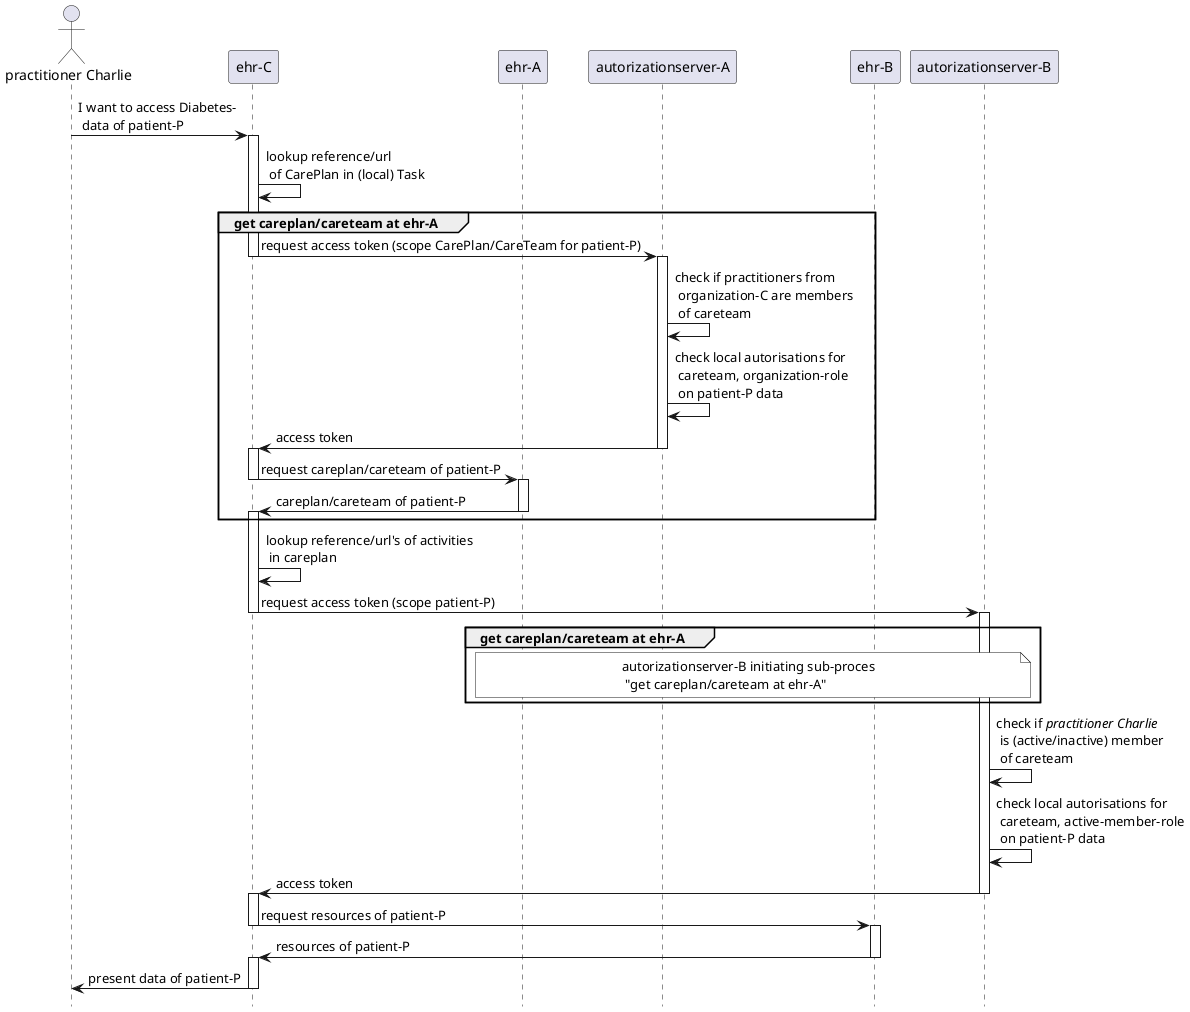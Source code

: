 @startuml example1-execution2completion
' box "organization A" #LightYellow
participant "autorizationserver-A" as asa order 40
participant "ehr-A" as ehra order 30
' end box
' box "organization B" #LightYellow
participant "autorizationserver-B" as asb order 60
participant "ehr-B" as ehrb order 50
' end box
' box "organization C" #LightYellow
participant "ehr-C" as ehrc order 20
actor "practitioner Charlie" as prc order 10
' end box
hide footbox

prc -> ehrc : I want to access Diabetes-\n data of patient-P
activate ehrc
ehrc -> ehrc : lookup reference/url\n of CarePlan in (local) Task


group get careplan/careteam at ehr-A
    ehrc -> asa : request access token (scope CarePlan/CareTeam for patient-P)
    deactivate ehrc
    activate asa
    asa -> asa : check if practitioners from\n organization-C are members\n of careteam
    asa -> asa : check local autorisations for\n careteam, organization-role\n on patient-P data
    asa -> ehrc : access token
    deactivate asa
    activate ehrc
    ehrc -> ehra : request careplan/careteam of patient-P
    deactivate ehrc
    activate ehra
    ehra -> ehrc : careplan/careteam of patient-P
    deactivate ehra
    activate ehrc
end

ehrc -> ehrc : lookup reference/url's of activities\n in careplan
ehrc -> asb : request access token (scope patient-P)
deactivate ehrc
activate asb
group  get careplan/careteam at ehr-A
    note over asb, ehra #White : autorizationserver-B initiating sub-proces\n "get careplan/careteam at ehr-A" 
end
asb -> asb : check if //practitioner Charlie//\n is (active/inactive) member\n of careteam
asb -> asb : check local autorisations for\n careteam, active-member-role\n on patient-P data
asb -> ehrc : access token
deactivate asb
activate ehrc
ehrc -> ehrb : request resources of patient-P
deactivate ehrc
activate ehrb
ehrb -> ehrc : resources of patient-P
deactivate ehrb
activate ehrc
ehrc -> prc : present data of patient-P
deactivate ehrc
@enduml